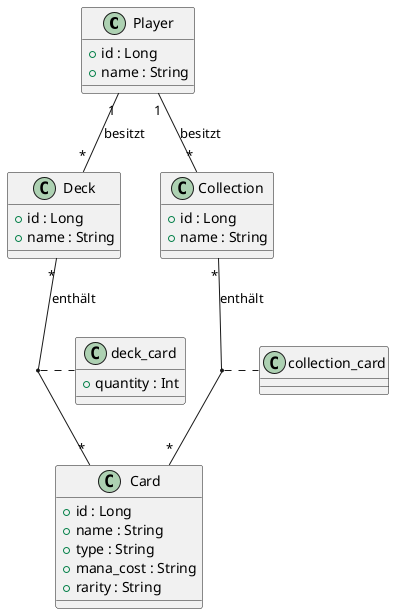 @startuml
class Player {
  + id : Long
  + name : String
}

class Deck {
  + id : Long
  + name : String
}

class Card {
  + id : Long
  + name : String
  + type : String
  + mana_cost : String
  + rarity : String
}

class deck_card {
  + quantity : Int
}

class Collection {
  + id : Long
  + name : String
}

class collection_card {
}

Player "1" -- "*" Deck : besitzt
Player "1" -- "*" Collection : besitzt

Deck "*" -- "*" Card : enthält
(Deck, Card) ... deck_card

Collection "*" -- "*" Card : enthält
(Collection, Card) ... collection_card
@enduml
